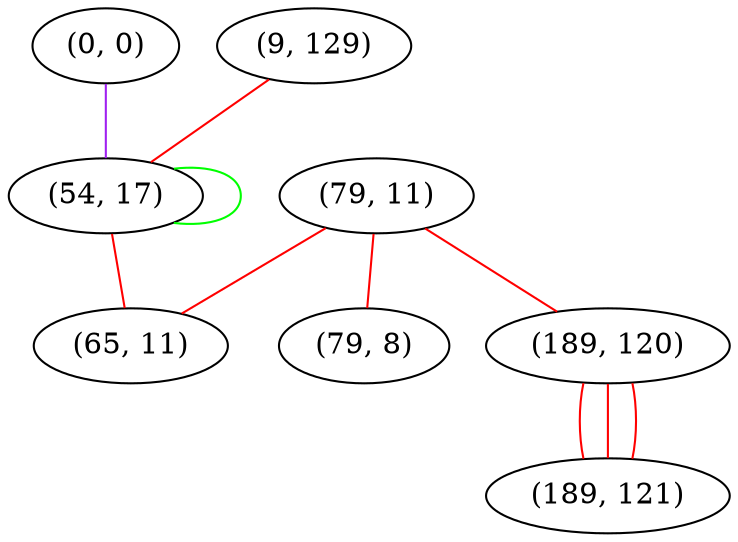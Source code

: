 graph "" {
"(0, 0)";
"(9, 129)";
"(54, 17)";
"(79, 11)";
"(79, 8)";
"(189, 120)";
"(189, 121)";
"(65, 11)";
"(0, 0)" -- "(54, 17)"  [color=purple, key=0, weight=4];
"(9, 129)" -- "(54, 17)"  [color=red, key=0, weight=1];
"(54, 17)" -- "(54, 17)"  [color=green, key=0, weight=2];
"(54, 17)" -- "(65, 11)"  [color=red, key=0, weight=1];
"(79, 11)" -- "(65, 11)"  [color=red, key=0, weight=1];
"(79, 11)" -- "(79, 8)"  [color=red, key=0, weight=1];
"(79, 11)" -- "(189, 120)"  [color=red, key=0, weight=1];
"(189, 120)" -- "(189, 121)"  [color=red, key=0, weight=1];
"(189, 120)" -- "(189, 121)"  [color=red, key=1, weight=1];
"(189, 120)" -- "(189, 121)"  [color=red, key=2, weight=1];
}
